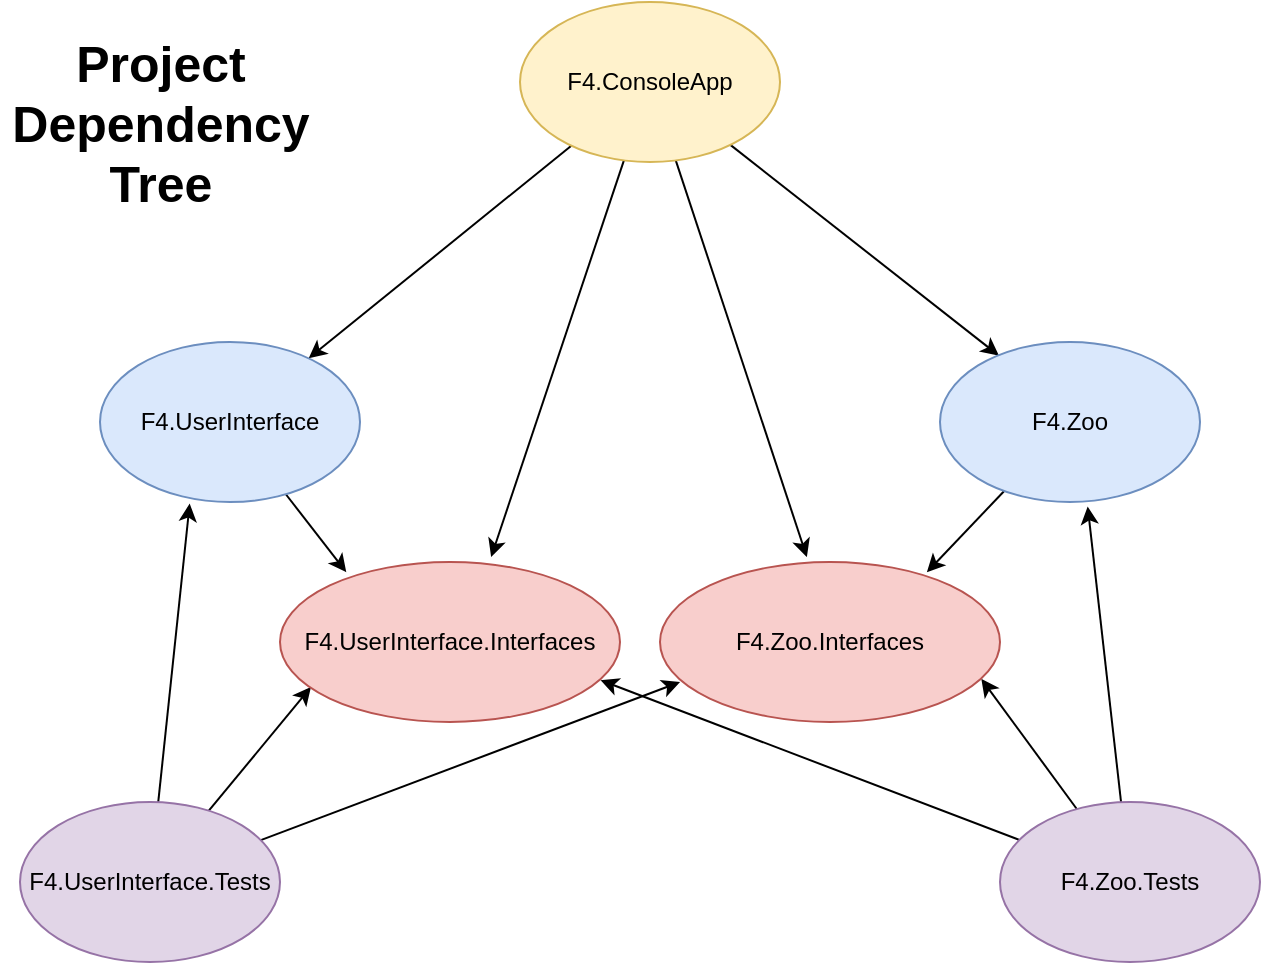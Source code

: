 <mxfile version="12.5.5" type="google"><diagram id="htayxVnWARnAAyF0Z3Ns" name="Page-1"><mxGraphModel dx="981" dy="514" grid="1" gridSize="10" guides="1" tooltips="1" connect="1" arrows="1" fold="1" page="1" pageScale="1" pageWidth="850" pageHeight="1100" math="0" shadow="0"><root><mxCell id="0"/><mxCell id="1" parent="0"/><mxCell id="5Pz04xR2vvS5a8ZP3gXs-9" style="edgeStyle=none;rounded=0;orthogonalLoop=1;jettySize=auto;html=1;" parent="1" source="5Pz04xR2vvS5a8ZP3gXs-3" target="5Pz04xR2vvS5a8ZP3gXs-4" edge="1"><mxGeometry relative="1" as="geometry"/></mxCell><mxCell id="5Pz04xR2vvS5a8ZP3gXs-11" style="edgeStyle=none;rounded=0;orthogonalLoop=1;jettySize=auto;html=1;entryX=0.227;entryY=0.086;entryDx=0;entryDy=0;entryPerimeter=0;" parent="1" source="5Pz04xR2vvS5a8ZP3gXs-3" target="5Pz04xR2vvS5a8ZP3gXs-8" edge="1"><mxGeometry relative="1" as="geometry"/></mxCell><mxCell id="5Pz04xR2vvS5a8ZP3gXs-21" style="edgeStyle=none;rounded=0;orthogonalLoop=1;jettySize=auto;html=1;entryX=0.621;entryY=-0.031;entryDx=0;entryDy=0;entryPerimeter=0;" parent="1" source="5Pz04xR2vvS5a8ZP3gXs-3" target="5Pz04xR2vvS5a8ZP3gXs-20" edge="1"><mxGeometry relative="1" as="geometry"/></mxCell><mxCell id="5Pz04xR2vvS5a8ZP3gXs-22" style="edgeStyle=none;rounded=0;orthogonalLoop=1;jettySize=auto;html=1;entryX=0.432;entryY=-0.031;entryDx=0;entryDy=0;entryPerimeter=0;" parent="1" source="5Pz04xR2vvS5a8ZP3gXs-3" target="5Pz04xR2vvS5a8ZP3gXs-16" edge="1"><mxGeometry relative="1" as="geometry"/></mxCell><mxCell id="5Pz04xR2vvS5a8ZP3gXs-3" value="F4.ConsoleApp" style="ellipse;whiteSpace=wrap;html=1;fillColor=#fff2cc;strokeColor=#d6b656;" parent="1" vertex="1"><mxGeometry x="320" y="280" width="130" height="80" as="geometry"/></mxCell><mxCell id="5Pz04xR2vvS5a8ZP3gXs-23" style="edgeStyle=none;rounded=0;orthogonalLoop=1;jettySize=auto;html=1;entryX=0.195;entryY=0.064;entryDx=0;entryDy=0;entryPerimeter=0;" parent="1" source="5Pz04xR2vvS5a8ZP3gXs-4" target="5Pz04xR2vvS5a8ZP3gXs-20" edge="1"><mxGeometry relative="1" as="geometry"/></mxCell><mxCell id="5Pz04xR2vvS5a8ZP3gXs-4" value="F4.UserInterface" style="ellipse;whiteSpace=wrap;html=1;fillColor=#dae8fc;strokeColor=#6c8ebf;" parent="1" vertex="1"><mxGeometry x="110" y="450" width="130" height="80" as="geometry"/></mxCell><mxCell id="5Pz04xR2vvS5a8ZP3gXs-24" style="edgeStyle=none;rounded=0;orthogonalLoop=1;jettySize=auto;html=1;entryX=0.785;entryY=0.064;entryDx=0;entryDy=0;entryPerimeter=0;" parent="1" source="5Pz04xR2vvS5a8ZP3gXs-8" target="5Pz04xR2vvS5a8ZP3gXs-16" edge="1"><mxGeometry relative="1" as="geometry"/></mxCell><mxCell id="5Pz04xR2vvS5a8ZP3gXs-8" value="F4.Zoo" style="ellipse;whiteSpace=wrap;html=1;fillColor=#dae8fc;strokeColor=#6c8ebf;" parent="1" vertex="1"><mxGeometry x="530" y="450" width="130" height="80" as="geometry"/></mxCell><mxCell id="5Pz04xR2vvS5a8ZP3gXs-13" style="edgeStyle=none;rounded=0;orthogonalLoop=1;jettySize=auto;html=1;entryX=0.345;entryY=1.01;entryDx=0;entryDy=0;entryPerimeter=0;" parent="1" source="5Pz04xR2vvS5a8ZP3gXs-12" target="5Pz04xR2vvS5a8ZP3gXs-4" edge="1"><mxGeometry relative="1" as="geometry"/></mxCell><mxCell id="5Pz04xR2vvS5a8ZP3gXs-25" style="edgeStyle=none;rounded=0;orthogonalLoop=1;jettySize=auto;html=1;entryX=0.091;entryY=0.782;entryDx=0;entryDy=0;entryPerimeter=0;" parent="1" source="5Pz04xR2vvS5a8ZP3gXs-12" target="5Pz04xR2vvS5a8ZP3gXs-20" edge="1"><mxGeometry relative="1" as="geometry"/></mxCell><mxCell id="Am4TUiCC6r7JntORJ1Ya-2" style="edgeStyle=none;rounded=0;orthogonalLoop=1;jettySize=auto;html=1;entryX=0.059;entryY=0.75;entryDx=0;entryDy=0;entryPerimeter=0;" edge="1" parent="1" source="5Pz04xR2vvS5a8ZP3gXs-12" target="5Pz04xR2vvS5a8ZP3gXs-16"><mxGeometry relative="1" as="geometry"/></mxCell><mxCell id="5Pz04xR2vvS5a8ZP3gXs-12" value="F4.UserInterface.Tests" style="ellipse;whiteSpace=wrap;html=1;fillColor=#e1d5e7;strokeColor=#9673a6;" parent="1" vertex="1"><mxGeometry x="70" y="680" width="130" height="80" as="geometry"/></mxCell><mxCell id="5Pz04xR2vvS5a8ZP3gXs-15" style="edgeStyle=none;rounded=0;orthogonalLoop=1;jettySize=auto;html=1;entryX=0.568;entryY=1.028;entryDx=0;entryDy=0;entryPerimeter=0;" parent="1" source="5Pz04xR2vvS5a8ZP3gXs-14" target="5Pz04xR2vvS5a8ZP3gXs-8" edge="1"><mxGeometry relative="1" as="geometry"/></mxCell><mxCell id="5Pz04xR2vvS5a8ZP3gXs-26" style="edgeStyle=none;rounded=0;orthogonalLoop=1;jettySize=auto;html=1;entryX=0.945;entryY=0.73;entryDx=0;entryDy=0;entryPerimeter=0;" parent="1" source="5Pz04xR2vvS5a8ZP3gXs-14" target="5Pz04xR2vvS5a8ZP3gXs-16" edge="1"><mxGeometry relative="1" as="geometry"/></mxCell><mxCell id="Am4TUiCC6r7JntORJ1Ya-3" style="edgeStyle=none;rounded=0;orthogonalLoop=1;jettySize=auto;html=1;entryX=0.943;entryY=0.739;entryDx=0;entryDy=0;entryPerimeter=0;" edge="1" parent="1" source="5Pz04xR2vvS5a8ZP3gXs-14" target="5Pz04xR2vvS5a8ZP3gXs-20"><mxGeometry relative="1" as="geometry"/></mxCell><mxCell id="5Pz04xR2vvS5a8ZP3gXs-14" value="F4.Zoo.Tests" style="ellipse;whiteSpace=wrap;html=1;fillColor=#e1d5e7;strokeColor=#9673a6;" parent="1" vertex="1"><mxGeometry x="560" y="680" width="130" height="80" as="geometry"/></mxCell><mxCell id="5Pz04xR2vvS5a8ZP3gXs-16" value="F4.Zoo.Interfaces" style="ellipse;whiteSpace=wrap;html=1;fillColor=#f8cecc;strokeColor=#b85450;" parent="1" vertex="1"><mxGeometry x="390" y="560" width="170" height="80" as="geometry"/></mxCell><mxCell id="5Pz04xR2vvS5a8ZP3gXs-20" value="F4.UserInterface.Interfaces" style="ellipse;whiteSpace=wrap;html=1;fillColor=#f8cecc;strokeColor=#b85450;" parent="1" vertex="1"><mxGeometry x="200" y="560" width="170" height="80" as="geometry"/></mxCell><mxCell id="Am4TUiCC6r7JntORJ1Ya-1" value="&lt;font style=&quot;font-size: 25px&quot;&gt;&lt;b&gt;Project&lt;br&gt;Dependency&lt;br&gt;Tree&lt;/b&gt;&lt;/font&gt;" style="text;html=1;align=center;verticalAlign=middle;resizable=0;points=[];autosize=1;" vertex="1" parent="1"><mxGeometry x="60" y="310" width="160" height="60" as="geometry"/></mxCell></root></mxGraphModel></diagram></mxfile>